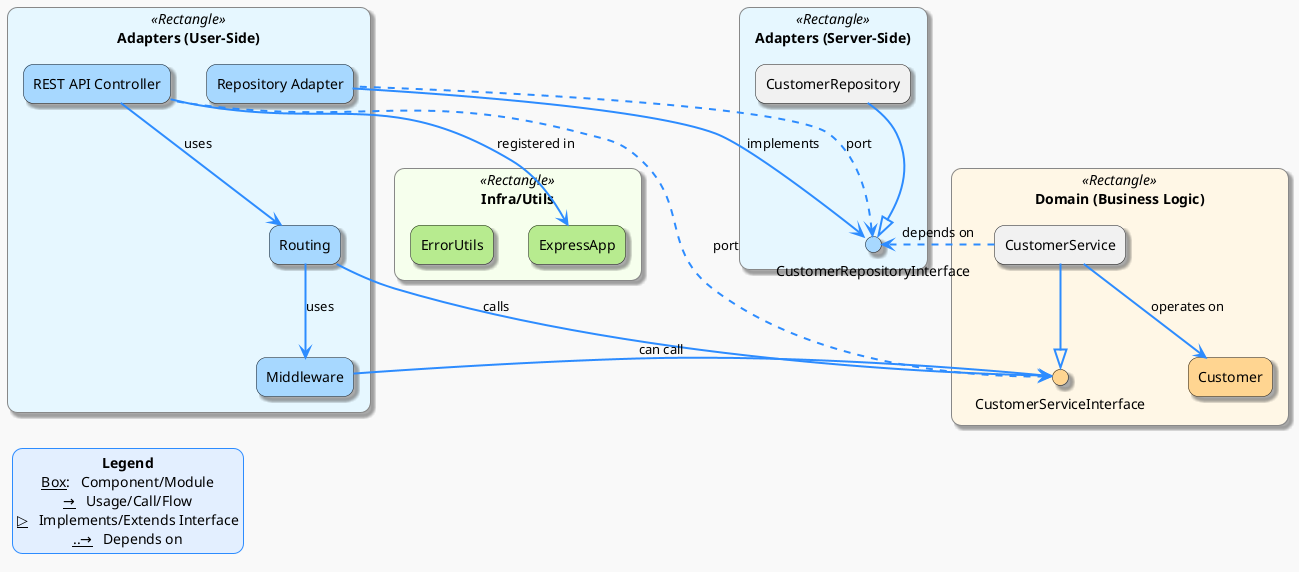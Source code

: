 @startuml
' Hexagonal Architecture UML for Customer Operations Service

skinparam componentStyle rectangle
skinparam packageStyle rect
skinparam shadowing true
skinparam roundcorner 20
skinparam defaultTextAlignment center
skinparam backgroundColor #F9F9F9
skinparam ArrowColor #2D8CFF
skinparam ArrowThickness 2
skinparam BoxPadding 10
skinparam PackageBorderColor #888
skinparam PackageBackgroundColor #F3F7FA
skinparam LegendBackgroundColor #E3EFFF
skinparam LegendBorderColor #2D8CFF

legend left
  <b>Legend</b>
  <u>Box</u>:   Component/Module
  <u>→</u>   Usage/Call/Flow
  <u>▷</u>   Implements/Extends Interface
  <u>..→</u>   Depends on
endlegend

package "Adapters (User-Side)" <<Rectangle>> #E6F7FF {
  [REST API Controller] as REST #A7D8FF
  [Routing] as Routing #A7D8FF
  [Middleware] as Middleware #A7D8FF
  [Repository Adapter] as RepoAdapter #A7D8FF
}

package "Domain (Business Logic)" <<Rectangle>> #FFF7E6 {
  interface CustomerServiceInterface #FFD591
  [CustomerService] --|> CustomerServiceInterface
  [Customer] #FFD591
}

package "Adapters (Server-Side)" <<Rectangle>> #E6F7FF {
  interface CustomerRepositoryInterface #A7D8FF
  [CustomerRepository] --|> CustomerRepositoryInterface
}

' Relationships
REST --> Routing : uses
Routing --> Middleware : uses
Routing --> CustomerServiceInterface : calls
Middleware --> CustomerServiceInterface : can call
CustomerService ..> CustomerRepositoryInterface : depends on
CustomerService --> Customer : operates on
RepoAdapter --> CustomerRepositoryInterface : implements

' Infrastructure
package "Infra/Utils" <<Rectangle>> #F6FFED {
  [ExpressApp] #B7EB8F
  [ErrorUtils] #B7EB8F
}

REST --> ExpressApp : registered in
CustomerServiceInterface <.. REST : port
CustomerRepositoryInterface <.. RepoAdapter : port

@enduml